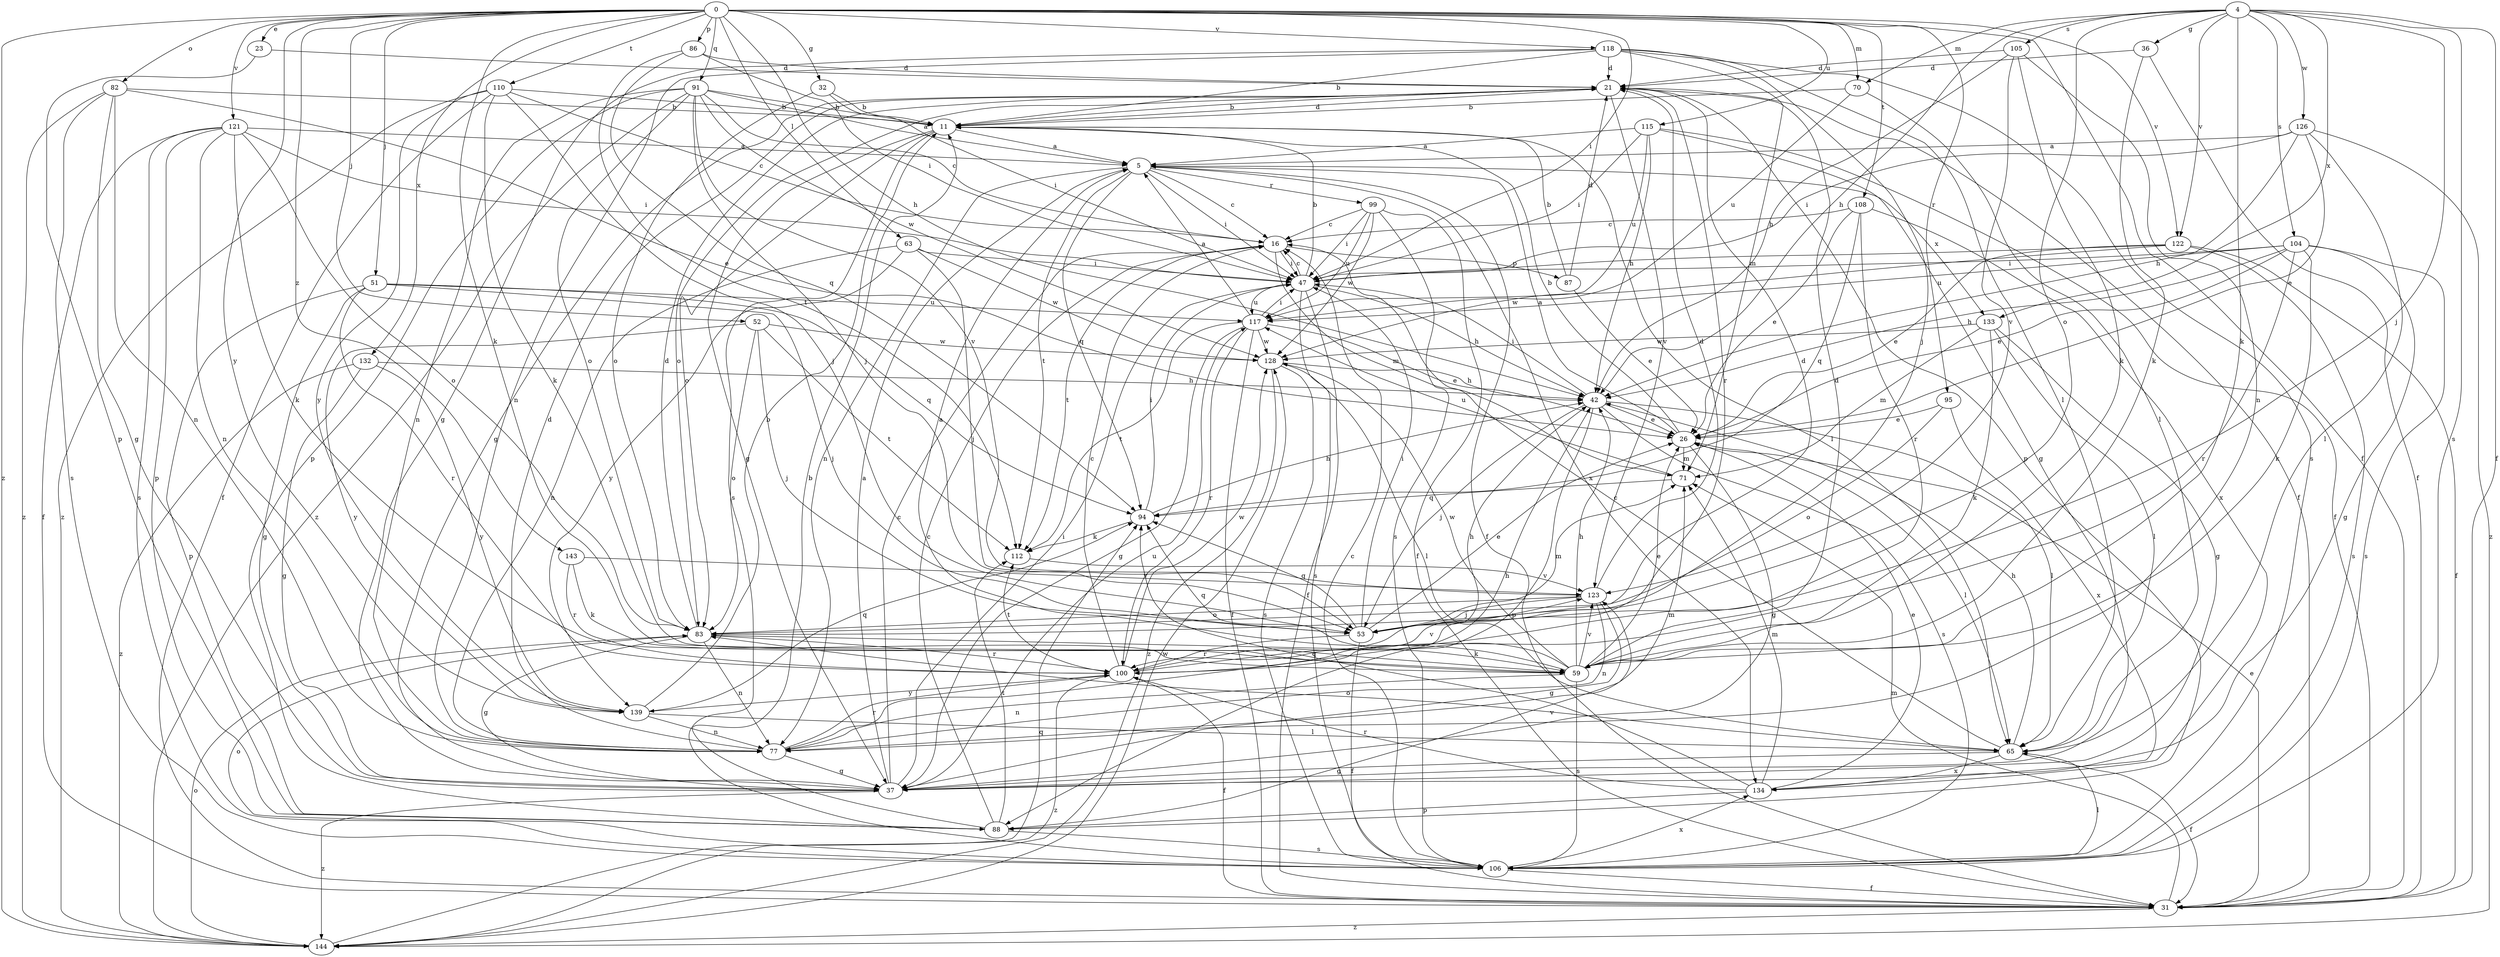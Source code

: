 strict digraph  {
0;
4;
5;
11;
16;
21;
23;
26;
31;
32;
36;
37;
42;
47;
51;
52;
53;
59;
63;
65;
70;
71;
77;
82;
83;
86;
87;
88;
91;
94;
95;
99;
100;
104;
105;
106;
108;
110;
112;
115;
117;
118;
121;
122;
123;
126;
128;
132;
133;
134;
139;
143;
144;
0 -> 23  [label=e];
0 -> 31  [label=f];
0 -> 32  [label=g];
0 -> 42  [label=h];
0 -> 47  [label=i];
0 -> 51  [label=j];
0 -> 52  [label=j];
0 -> 59  [label=k];
0 -> 63  [label=l];
0 -> 70  [label=m];
0 -> 82  [label=o];
0 -> 86  [label=p];
0 -> 91  [label=q];
0 -> 95  [label=r];
0 -> 108  [label=t];
0 -> 110  [label=t];
0 -> 115  [label=u];
0 -> 118  [label=v];
0 -> 121  [label=v];
0 -> 122  [label=v];
0 -> 132  [label=x];
0 -> 139  [label=y];
0 -> 143  [label=z];
0 -> 144  [label=z];
4 -> 31  [label=f];
4 -> 36  [label=g];
4 -> 42  [label=h];
4 -> 53  [label=j];
4 -> 59  [label=k];
4 -> 70  [label=m];
4 -> 83  [label=o];
4 -> 104  [label=s];
4 -> 105  [label=s];
4 -> 106  [label=s];
4 -> 122  [label=v];
4 -> 126  [label=w];
4 -> 133  [label=x];
5 -> 16  [label=c];
5 -> 31  [label=f];
5 -> 47  [label=i];
5 -> 77  [label=n];
5 -> 94  [label=q];
5 -> 99  [label=r];
5 -> 112  [label=t];
5 -> 133  [label=x];
5 -> 134  [label=x];
11 -> 5  [label=a];
11 -> 21  [label=d];
11 -> 37  [label=g];
11 -> 65  [label=l];
11 -> 83  [label=o];
11 -> 106  [label=s];
16 -> 47  [label=i];
16 -> 71  [label=m];
16 -> 87  [label=p];
16 -> 112  [label=t];
21 -> 11  [label=b];
21 -> 31  [label=f];
21 -> 37  [label=g];
21 -> 83  [label=o];
21 -> 88  [label=p];
21 -> 100  [label=r];
21 -> 123  [label=v];
23 -> 21  [label=d];
23 -> 88  [label=p];
26 -> 5  [label=a];
26 -> 11  [label=b];
26 -> 37  [label=g];
26 -> 65  [label=l];
26 -> 71  [label=m];
31 -> 26  [label=e];
31 -> 71  [label=m];
31 -> 144  [label=z];
32 -> 11  [label=b];
32 -> 47  [label=i];
32 -> 83  [label=o];
36 -> 21  [label=d];
36 -> 31  [label=f];
36 -> 59  [label=k];
37 -> 5  [label=a];
37 -> 16  [label=c];
37 -> 47  [label=i];
37 -> 117  [label=u];
37 -> 144  [label=z];
42 -> 26  [label=e];
42 -> 47  [label=i];
42 -> 53  [label=j];
42 -> 65  [label=l];
42 -> 88  [label=p];
42 -> 106  [label=s];
47 -> 11  [label=b];
47 -> 16  [label=c];
47 -> 31  [label=f];
47 -> 42  [label=h];
47 -> 106  [label=s];
47 -> 117  [label=u];
51 -> 37  [label=g];
51 -> 53  [label=j];
51 -> 88  [label=p];
51 -> 94  [label=q];
51 -> 100  [label=r];
51 -> 117  [label=u];
52 -> 53  [label=j];
52 -> 83  [label=o];
52 -> 112  [label=t];
52 -> 128  [label=w];
52 -> 139  [label=y];
53 -> 21  [label=d];
53 -> 26  [label=e];
53 -> 31  [label=f];
53 -> 47  [label=i];
53 -> 71  [label=m];
53 -> 94  [label=q];
53 -> 100  [label=r];
59 -> 5  [label=a];
59 -> 21  [label=d];
59 -> 26  [label=e];
59 -> 42  [label=h];
59 -> 77  [label=n];
59 -> 94  [label=q];
59 -> 106  [label=s];
59 -> 123  [label=v];
59 -> 128  [label=w];
63 -> 47  [label=i];
63 -> 53  [label=j];
63 -> 77  [label=n];
63 -> 128  [label=w];
63 -> 139  [label=y];
65 -> 16  [label=c];
65 -> 31  [label=f];
65 -> 37  [label=g];
65 -> 42  [label=h];
65 -> 83  [label=o];
65 -> 134  [label=x];
70 -> 11  [label=b];
70 -> 65  [label=l];
70 -> 117  [label=u];
71 -> 94  [label=q];
71 -> 117  [label=u];
77 -> 21  [label=d];
77 -> 37  [label=g];
77 -> 42  [label=h];
77 -> 71  [label=m];
77 -> 100  [label=r];
82 -> 11  [label=b];
82 -> 26  [label=e];
82 -> 37  [label=g];
82 -> 77  [label=n];
82 -> 106  [label=s];
82 -> 144  [label=z];
83 -> 21  [label=d];
83 -> 37  [label=g];
83 -> 59  [label=k];
83 -> 77  [label=n];
83 -> 100  [label=r];
86 -> 21  [label=d];
86 -> 47  [label=i];
86 -> 94  [label=q];
86 -> 112  [label=t];
87 -> 11  [label=b];
87 -> 21  [label=d];
87 -> 26  [label=e];
88 -> 11  [label=b];
88 -> 16  [label=c];
88 -> 106  [label=s];
88 -> 112  [label=t];
88 -> 123  [label=v];
91 -> 5  [label=a];
91 -> 11  [label=b];
91 -> 16  [label=c];
91 -> 53  [label=j];
91 -> 77  [label=n];
91 -> 83  [label=o];
91 -> 88  [label=p];
91 -> 123  [label=v];
91 -> 128  [label=w];
91 -> 144  [label=z];
94 -> 42  [label=h];
94 -> 47  [label=i];
94 -> 112  [label=k];
95 -> 26  [label=e];
95 -> 83  [label=o];
95 -> 134  [label=x];
99 -> 16  [label=c];
99 -> 31  [label=f];
99 -> 47  [label=i];
99 -> 106  [label=s];
99 -> 117  [label=u];
99 -> 128  [label=w];
100 -> 16  [label=c];
100 -> 31  [label=f];
100 -> 42  [label=h];
100 -> 112  [label=t];
100 -> 123  [label=v];
100 -> 128  [label=w];
100 -> 139  [label=y];
100 -> 144  [label=z];
104 -> 26  [label=e];
104 -> 37  [label=g];
104 -> 42  [label=h];
104 -> 47  [label=i];
104 -> 59  [label=k];
104 -> 100  [label=r];
104 -> 106  [label=s];
104 -> 117  [label=u];
105 -> 21  [label=d];
105 -> 42  [label=h];
105 -> 59  [label=k];
105 -> 77  [label=n];
105 -> 123  [label=v];
106 -> 16  [label=c];
106 -> 31  [label=f];
106 -> 65  [label=l];
106 -> 83  [label=o];
106 -> 134  [label=x];
108 -> 16  [label=c];
108 -> 26  [label=e];
108 -> 94  [label=q];
108 -> 100  [label=r];
108 -> 134  [label=x];
110 -> 11  [label=b];
110 -> 16  [label=c];
110 -> 31  [label=f];
110 -> 53  [label=j];
110 -> 59  [label=k];
110 -> 139  [label=y];
110 -> 144  [label=z];
112 -> 123  [label=v];
115 -> 5  [label=a];
115 -> 31  [label=f];
115 -> 37  [label=g];
115 -> 42  [label=h];
115 -> 47  [label=i];
115 -> 117  [label=u];
117 -> 5  [label=a];
117 -> 26  [label=e];
117 -> 31  [label=f];
117 -> 37  [label=g];
117 -> 47  [label=i];
117 -> 100  [label=r];
117 -> 112  [label=t];
117 -> 128  [label=w];
118 -> 11  [label=b];
118 -> 21  [label=d];
118 -> 37  [label=g];
118 -> 53  [label=j];
118 -> 65  [label=l];
118 -> 71  [label=m];
118 -> 77  [label=n];
118 -> 106  [label=s];
121 -> 5  [label=a];
121 -> 31  [label=f];
121 -> 47  [label=i];
121 -> 59  [label=k];
121 -> 77  [label=n];
121 -> 83  [label=o];
121 -> 88  [label=p];
121 -> 106  [label=s];
122 -> 26  [label=e];
122 -> 31  [label=f];
122 -> 47  [label=i];
122 -> 106  [label=s];
122 -> 128  [label=w];
123 -> 21  [label=d];
123 -> 37  [label=g];
123 -> 53  [label=j];
123 -> 77  [label=n];
123 -> 83  [label=o];
126 -> 5  [label=a];
126 -> 26  [label=e];
126 -> 42  [label=h];
126 -> 47  [label=i];
126 -> 65  [label=l];
126 -> 144  [label=z];
128 -> 42  [label=h];
128 -> 65  [label=l];
128 -> 106  [label=s];
128 -> 144  [label=z];
132 -> 37  [label=g];
132 -> 42  [label=h];
132 -> 139  [label=y];
132 -> 144  [label=z];
133 -> 37  [label=g];
133 -> 59  [label=k];
133 -> 65  [label=l];
133 -> 71  [label=m];
133 -> 128  [label=w];
134 -> 26  [label=e];
134 -> 71  [label=m];
134 -> 88  [label=p];
134 -> 94  [label=q];
134 -> 100  [label=r];
139 -> 11  [label=b];
139 -> 65  [label=l];
139 -> 77  [label=n];
139 -> 94  [label=q];
143 -> 59  [label=k];
143 -> 100  [label=r];
143 -> 123  [label=v];
144 -> 83  [label=o];
144 -> 94  [label=q];
144 -> 128  [label=w];
}
